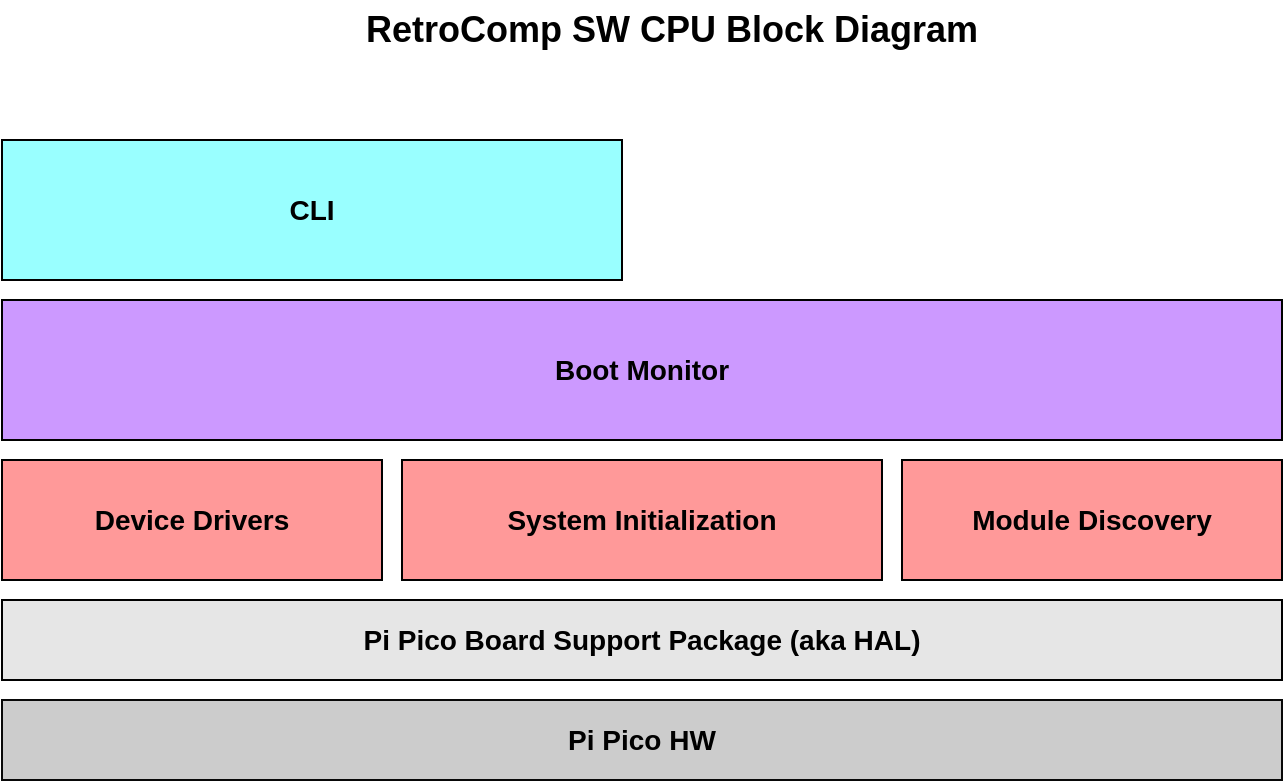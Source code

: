 <mxfile version="28.0.6">
  <diagram id="gKfQR6QMqfabCFEobmAz" name="Page-1">
    <mxGraphModel dx="995" dy="726" grid="1" gridSize="10" guides="1" tooltips="1" connect="1" arrows="1" fold="1" page="1" pageScale="1" pageWidth="1100" pageHeight="850" math="0" shadow="0">
      <root>
        <mxCell id="0" />
        <mxCell id="1" parent="0" />
        <mxCell id="XGa5Y8sCl0DmdLY9kct8-3" value="&lt;b&gt;&lt;font style=&quot;font-size: 14px;&quot;&gt;Pi Pico HW&lt;/font&gt;&lt;/b&gt;" style="rounded=0;whiteSpace=wrap;html=1;fillColor=#CCCCCC;strokeColor=light-dark(#080808, #5c79a3);" parent="1" vertex="1">
          <mxGeometry x="160" y="520" width="640" height="40" as="geometry" />
        </mxCell>
        <mxCell id="XGa5Y8sCl0DmdLY9kct8-5" value="&lt;b&gt;&lt;font style=&quot;font-size: 14px;&quot;&gt;Pi Pico Board Support Package (aka HAL)&lt;/font&gt;&lt;/b&gt;" style="rounded=0;whiteSpace=wrap;html=1;fillColor=#E6E6E6;" parent="1" vertex="1">
          <mxGeometry x="160" y="470" width="640" height="40" as="geometry" />
        </mxCell>
        <mxCell id="CG7hZ_wFSSS8GAl2Qvh1-33" value="&lt;b&gt;&lt;font style=&quot;font-size: 18px;&quot;&gt;RetroComp SW CPU Block Diagram&lt;/font&gt;&lt;/b&gt;" style="text;html=1;align=center;verticalAlign=middle;whiteSpace=wrap;rounded=0;" parent="1" vertex="1">
          <mxGeometry x="320" y="170" width="350" height="30" as="geometry" />
        </mxCell>
        <mxCell id="Itc3ws8kvYK7tVQTwQo3-1" value="&lt;b&gt;&lt;font style=&quot;font-size: 14px;&quot;&gt;System Initialization&lt;/font&gt;&lt;/b&gt;" style="rounded=0;whiteSpace=wrap;html=1;fillColor=#FF9999;" vertex="1" parent="1">
          <mxGeometry x="360" y="400" width="240" height="60" as="geometry" />
        </mxCell>
        <mxCell id="Itc3ws8kvYK7tVQTwQo3-2" value="&lt;b&gt;&lt;font style=&quot;font-size: 14px;&quot;&gt;Module Discovery&lt;/font&gt;&lt;/b&gt;" style="rounded=0;whiteSpace=wrap;html=1;fillColor=#FF9999;" vertex="1" parent="1">
          <mxGeometry x="610" y="400" width="190" height="60" as="geometry" />
        </mxCell>
        <mxCell id="Itc3ws8kvYK7tVQTwQo3-3" value="&lt;b&gt;&lt;font style=&quot;font-size: 14px;&quot;&gt;Boot Monitor&lt;/font&gt;&lt;/b&gt;" style="rounded=0;whiteSpace=wrap;html=1;fillColor=#CC99FF;" vertex="1" parent="1">
          <mxGeometry x="160" y="320" width="640" height="70" as="geometry" />
        </mxCell>
        <mxCell id="Itc3ws8kvYK7tVQTwQo3-4" value="&lt;b&gt;&lt;font style=&quot;font-size: 14px;&quot;&gt;Device Drivers&lt;/font&gt;&lt;/b&gt;" style="rounded=0;whiteSpace=wrap;html=1;fillColor=#FF9999;" vertex="1" parent="1">
          <mxGeometry x="160" y="400" width="190" height="60" as="geometry" />
        </mxCell>
        <mxCell id="Itc3ws8kvYK7tVQTwQo3-5" value="&lt;b&gt;&lt;font style=&quot;font-size: 14px;&quot;&gt;CLI&lt;/font&gt;&lt;/b&gt;" style="rounded=0;whiteSpace=wrap;html=1;fillColor=#99FFFF;" vertex="1" parent="1">
          <mxGeometry x="160" y="240" width="310" height="70" as="geometry" />
        </mxCell>
      </root>
    </mxGraphModel>
  </diagram>
</mxfile>
